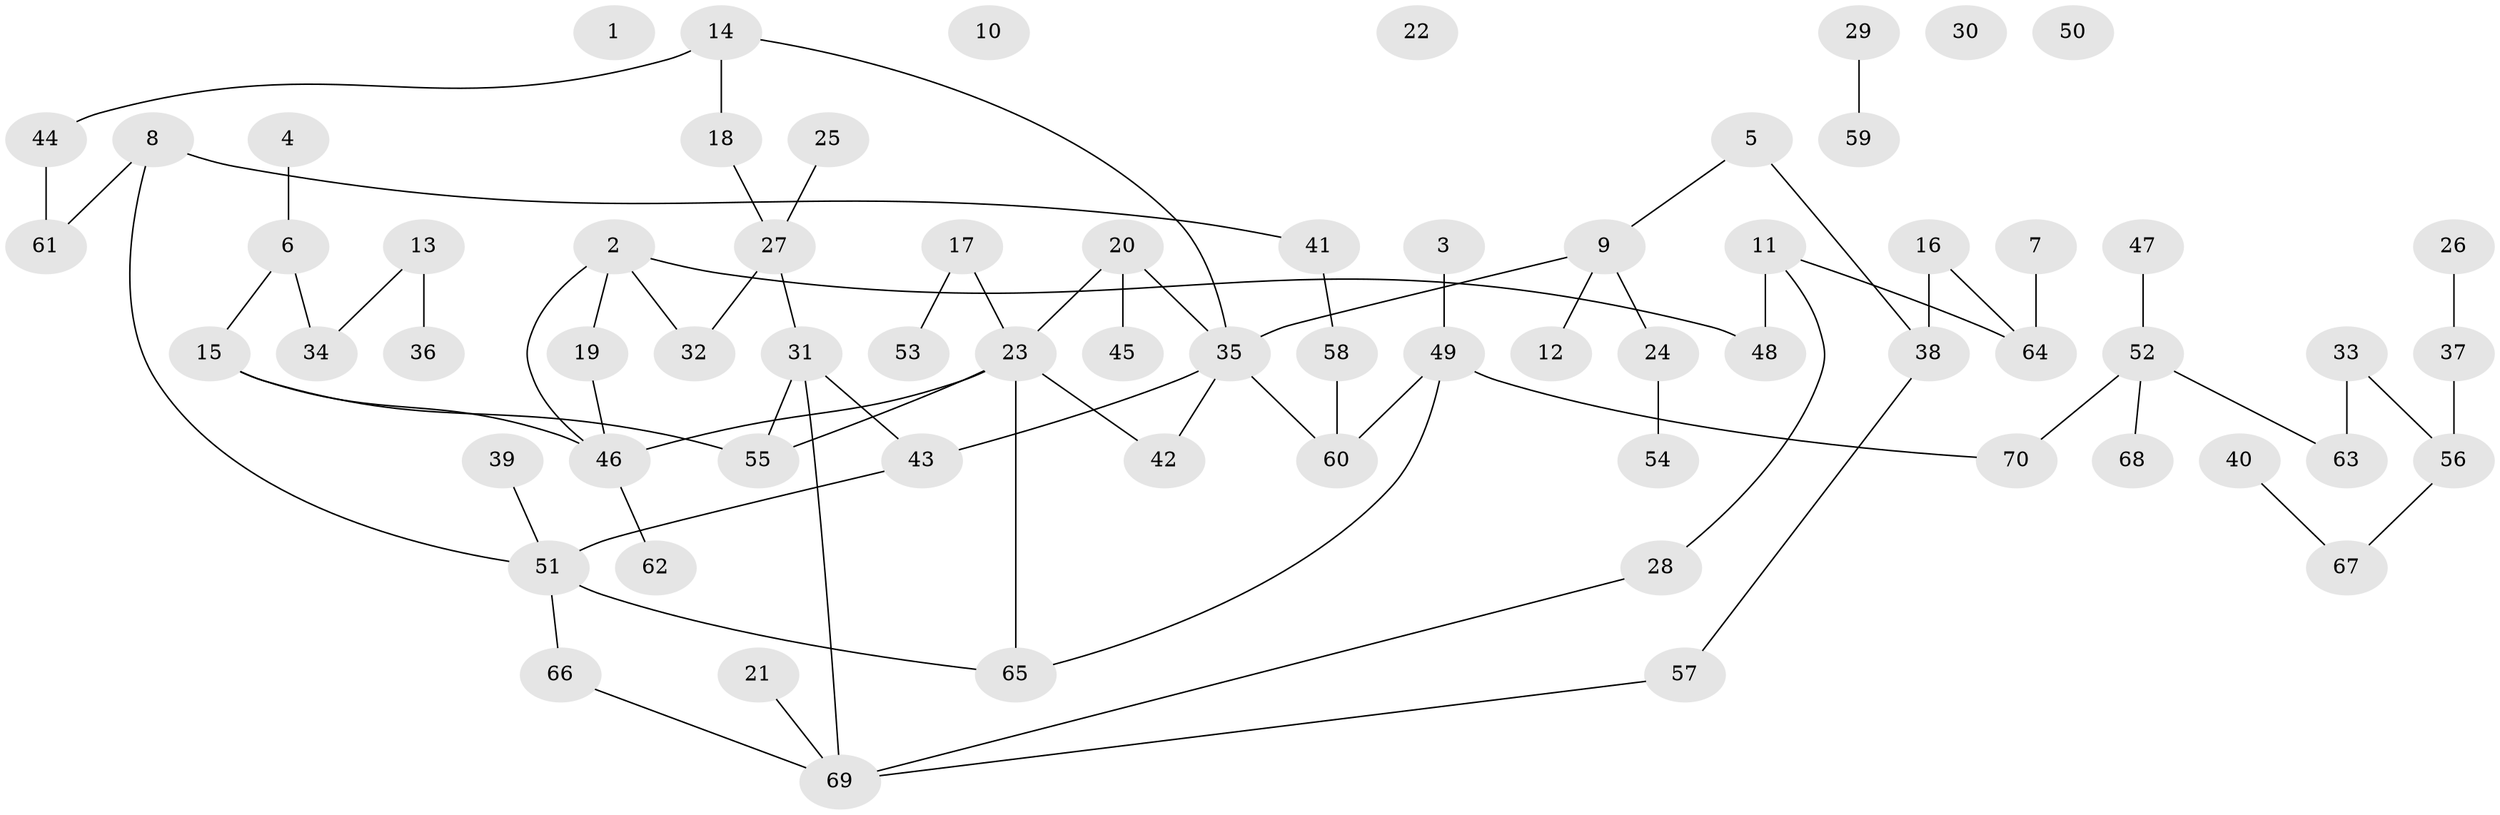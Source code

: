 // Generated by graph-tools (version 1.1) at 2025/12/03/09/25 04:12:55]
// undirected, 70 vertices, 77 edges
graph export_dot {
graph [start="1"]
  node [color=gray90,style=filled];
  1;
  2;
  3;
  4;
  5;
  6;
  7;
  8;
  9;
  10;
  11;
  12;
  13;
  14;
  15;
  16;
  17;
  18;
  19;
  20;
  21;
  22;
  23;
  24;
  25;
  26;
  27;
  28;
  29;
  30;
  31;
  32;
  33;
  34;
  35;
  36;
  37;
  38;
  39;
  40;
  41;
  42;
  43;
  44;
  45;
  46;
  47;
  48;
  49;
  50;
  51;
  52;
  53;
  54;
  55;
  56;
  57;
  58;
  59;
  60;
  61;
  62;
  63;
  64;
  65;
  66;
  67;
  68;
  69;
  70;
  2 -- 19;
  2 -- 32;
  2 -- 46;
  2 -- 48;
  3 -- 49;
  4 -- 6;
  5 -- 9;
  5 -- 38;
  6 -- 15;
  6 -- 34;
  7 -- 64;
  8 -- 41;
  8 -- 51;
  8 -- 61;
  9 -- 12;
  9 -- 24;
  9 -- 35;
  11 -- 28;
  11 -- 48;
  11 -- 64;
  13 -- 34;
  13 -- 36;
  14 -- 18;
  14 -- 35;
  14 -- 44;
  15 -- 46;
  15 -- 55;
  16 -- 38;
  16 -- 64;
  17 -- 23;
  17 -- 53;
  18 -- 27;
  19 -- 46;
  20 -- 23;
  20 -- 35;
  20 -- 45;
  21 -- 69;
  23 -- 42;
  23 -- 46;
  23 -- 55;
  23 -- 65;
  24 -- 54;
  25 -- 27;
  26 -- 37;
  27 -- 31;
  27 -- 32;
  28 -- 69;
  29 -- 59;
  31 -- 43;
  31 -- 55;
  31 -- 69;
  33 -- 56;
  33 -- 63;
  35 -- 42;
  35 -- 43;
  35 -- 60;
  37 -- 56;
  38 -- 57;
  39 -- 51;
  40 -- 67;
  41 -- 58;
  43 -- 51;
  44 -- 61;
  46 -- 62;
  47 -- 52;
  49 -- 60;
  49 -- 65;
  49 -- 70;
  51 -- 65;
  51 -- 66;
  52 -- 63;
  52 -- 68;
  52 -- 70;
  56 -- 67;
  57 -- 69;
  58 -- 60;
  66 -- 69;
}
